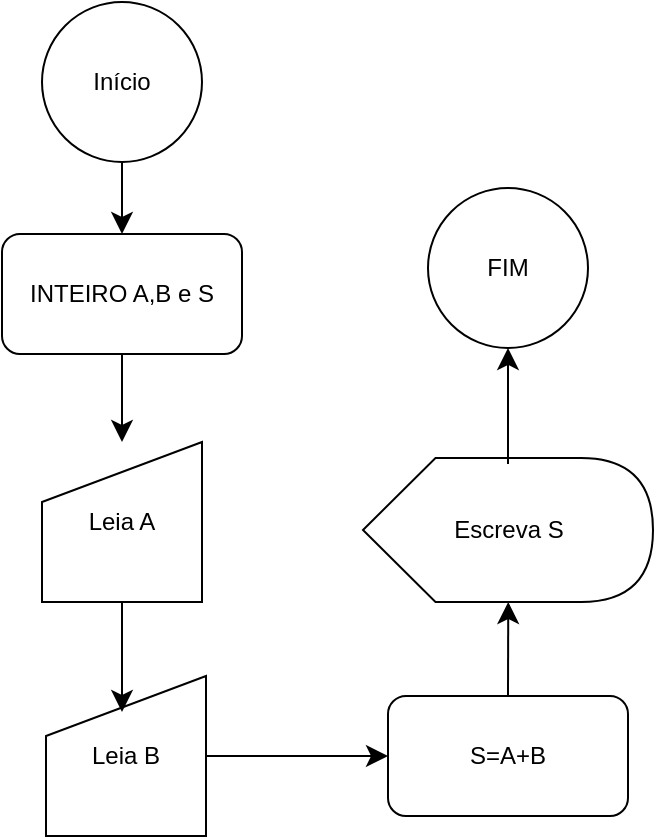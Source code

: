 <mxfile version="26.0.16">
  <diagram name="Página-1" id="rIrWCc4DfyKjqg0cVxEe">
    <mxGraphModel dx="669" dy="1208" grid="0" gridSize="10" guides="1" tooltips="1" connect="1" arrows="1" fold="1" page="0" pageScale="1" pageWidth="827" pageHeight="1169" math="0" shadow="0">
      <root>
        <mxCell id="0" />
        <mxCell id="1" parent="0" />
        <mxCell id="y6GnkfR5agLcvAIFFTK5-1" value="Início" style="ellipse;whiteSpace=wrap;html=1;aspect=fixed;" vertex="1" parent="1">
          <mxGeometry x="27" y="-76" width="80" height="80" as="geometry" />
        </mxCell>
        <mxCell id="y6GnkfR5agLcvAIFFTK5-2" value="INTEIRO A,B e S" style="rounded=1;whiteSpace=wrap;html=1;" vertex="1" parent="1">
          <mxGeometry x="7" y="40" width="120" height="60" as="geometry" />
        </mxCell>
        <mxCell id="y6GnkfR5agLcvAIFFTK5-3" value="Leia A" style="shape=manualInput;whiteSpace=wrap;html=1;" vertex="1" parent="1">
          <mxGeometry x="27" y="144" width="80" height="80" as="geometry" />
        </mxCell>
        <mxCell id="y6GnkfR5agLcvAIFFTK5-4" value="Leia B" style="shape=manualInput;whiteSpace=wrap;html=1;" vertex="1" parent="1">
          <mxGeometry x="29" y="261" width="80" height="80" as="geometry" />
        </mxCell>
        <mxCell id="y6GnkfR5agLcvAIFFTK5-5" value="S=A+B" style="rounded=1;whiteSpace=wrap;html=1;" vertex="1" parent="1">
          <mxGeometry x="200" y="271" width="120" height="60" as="geometry" />
        </mxCell>
        <mxCell id="y6GnkfR5agLcvAIFFTK5-6" value="Escreva S" style="shape=display;whiteSpace=wrap;html=1;" vertex="1" parent="1">
          <mxGeometry x="187.5" y="152" width="145" height="72" as="geometry" />
        </mxCell>
        <mxCell id="y6GnkfR5agLcvAIFFTK5-7" value="FIM" style="ellipse;whiteSpace=wrap;html=1;aspect=fixed;" vertex="1" parent="1">
          <mxGeometry x="220" y="17" width="80" height="80" as="geometry" />
        </mxCell>
        <mxCell id="y6GnkfR5agLcvAIFFTK5-8" value="" style="endArrow=classic;html=1;rounded=0;fontSize=12;startSize=8;endSize=8;curved=1;exitX=0.5;exitY=1;exitDx=0;exitDy=0;entryX=0.5;entryY=0;entryDx=0;entryDy=0;" edge="1" parent="1" source="y6GnkfR5agLcvAIFFTK5-2" target="y6GnkfR5agLcvAIFFTK5-3">
          <mxGeometry width="50" height="50" relative="1" as="geometry">
            <mxPoint x="175" y="225" as="sourcePoint" />
            <mxPoint x="225" y="175" as="targetPoint" />
          </mxGeometry>
        </mxCell>
        <mxCell id="y6GnkfR5agLcvAIFFTK5-9" value="" style="endArrow=classic;html=1;rounded=0;fontSize=12;startSize=8;endSize=8;curved=1;exitX=0.5;exitY=1;exitDx=0;exitDy=0;entryX=0.5;entryY=0;entryDx=0;entryDy=0;" edge="1" parent="1" source="y6GnkfR5agLcvAIFFTK5-1" target="y6GnkfR5agLcvAIFFTK5-2">
          <mxGeometry width="50" height="50" relative="1" as="geometry">
            <mxPoint x="175" y="225" as="sourcePoint" />
            <mxPoint x="225" y="175" as="targetPoint" />
          </mxGeometry>
        </mxCell>
        <mxCell id="y6GnkfR5agLcvAIFFTK5-10" style="edgeStyle=none;curved=1;rounded=0;orthogonalLoop=1;jettySize=auto;html=1;entryX=0.5;entryY=0;entryDx=0;entryDy=0;fontSize=12;startSize=8;endSize=8;" edge="1" parent="1" source="y6GnkfR5agLcvAIFFTK5-2" target="y6GnkfR5agLcvAIFFTK5-2">
          <mxGeometry relative="1" as="geometry" />
        </mxCell>
        <mxCell id="y6GnkfR5agLcvAIFFTK5-11" value="" style="endArrow=classic;html=1;rounded=0;fontSize=12;startSize=8;endSize=8;curved=1;exitX=0.5;exitY=1;exitDx=0;exitDy=0;entryX=0.475;entryY=0.225;entryDx=0;entryDy=0;entryPerimeter=0;" edge="1" parent="1" source="y6GnkfR5agLcvAIFFTK5-3" target="y6GnkfR5agLcvAIFFTK5-4">
          <mxGeometry width="50" height="50" relative="1" as="geometry">
            <mxPoint x="175" y="225" as="sourcePoint" />
            <mxPoint x="225" y="175" as="targetPoint" />
          </mxGeometry>
        </mxCell>
        <mxCell id="y6GnkfR5agLcvAIFFTK5-12" value="" style="endArrow=classic;html=1;rounded=0;fontSize=12;startSize=8;endSize=8;curved=1;exitX=1;exitY=0.5;exitDx=0;exitDy=0;entryX=0;entryY=0.5;entryDx=0;entryDy=0;" edge="1" parent="1" source="y6GnkfR5agLcvAIFFTK5-4" target="y6GnkfR5agLcvAIFFTK5-5">
          <mxGeometry width="50" height="50" relative="1" as="geometry">
            <mxPoint x="175" y="225" as="sourcePoint" />
            <mxPoint x="225" y="175" as="targetPoint" />
          </mxGeometry>
        </mxCell>
        <mxCell id="y6GnkfR5agLcvAIFFTK5-13" value="" style="endArrow=classic;html=1;rounded=0;fontSize=12;startSize=8;endSize=8;curved=1;exitX=0.5;exitY=0;exitDx=0;exitDy=0;entryX=0;entryY=0;entryDx=72.625;entryDy=72;entryPerimeter=0;" edge="1" parent="1" source="y6GnkfR5agLcvAIFFTK5-5" target="y6GnkfR5agLcvAIFFTK5-6">
          <mxGeometry width="50" height="50" relative="1" as="geometry">
            <mxPoint x="175" y="225" as="sourcePoint" />
            <mxPoint x="225" y="175" as="targetPoint" />
            <Array as="points" />
          </mxGeometry>
        </mxCell>
        <mxCell id="y6GnkfR5agLcvAIFFTK5-14" value="" style="endArrow=classic;html=1;rounded=0;fontSize=12;startSize=8;endSize=8;curved=1;entryX=0.5;entryY=1;entryDx=0;entryDy=0;" edge="1" parent="1" target="y6GnkfR5agLcvAIFFTK5-7">
          <mxGeometry width="50" height="50" relative="1" as="geometry">
            <mxPoint x="260" y="155" as="sourcePoint" />
            <mxPoint x="270" y="234" as="targetPoint" />
            <Array as="points" />
          </mxGeometry>
        </mxCell>
      </root>
    </mxGraphModel>
  </diagram>
</mxfile>
